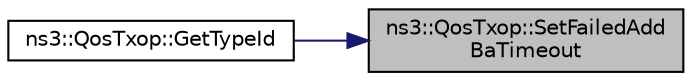 digraph "ns3::QosTxop::SetFailedAddBaTimeout"
{
 // LATEX_PDF_SIZE
  edge [fontname="Helvetica",fontsize="10",labelfontname="Helvetica",labelfontsize="10"];
  node [fontname="Helvetica",fontsize="10",shape=record];
  rankdir="RL";
  Node1 [label="ns3::QosTxop::SetFailedAdd\lBaTimeout",height=0.2,width=0.4,color="black", fillcolor="grey75", style="filled", fontcolor="black",tooltip="Set the timeout for failed BA agreement."];
  Node1 -> Node2 [dir="back",color="midnightblue",fontsize="10",style="solid",fontname="Helvetica"];
  Node2 [label="ns3::QosTxop::GetTypeId",height=0.2,width=0.4,color="black", fillcolor="white", style="filled",URL="$classns3_1_1_qos_txop.html#aeb8f05bb0863e9df5410e89fed3bcfd3",tooltip="Get the type ID."];
}
